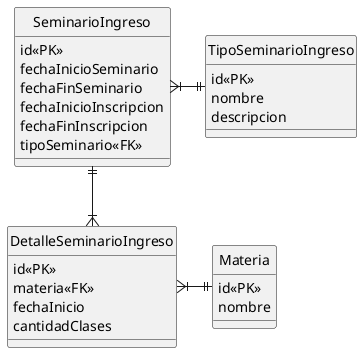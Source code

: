 @startuml SeminarioIngreso
hide circle

entity SeminarioIngreso {
    id<<PK>>
    fechaInicioSeminario
    fechaFinSeminario
    fechaInicioInscripcion
    fechaFinInscripcion
    tipoSeminario<<FK>>
}

entity DetalleSeminarioIngreso {
    id<<PK>>
    materia<<FK>>
    fechaInicio
    cantidadClases
}

entity TipoSeminarioIngreso {
    id<<PK>>
    nombre
    descripcion
}

entity Materia {
    id<<PK>>
    nombre
}

SeminarioIngreso ||--|{ DetalleSeminarioIngreso
SeminarioIngreso }|-r-|| TipoSeminarioIngreso

DetalleSeminarioIngreso }|-r-|| Materia

@enduml